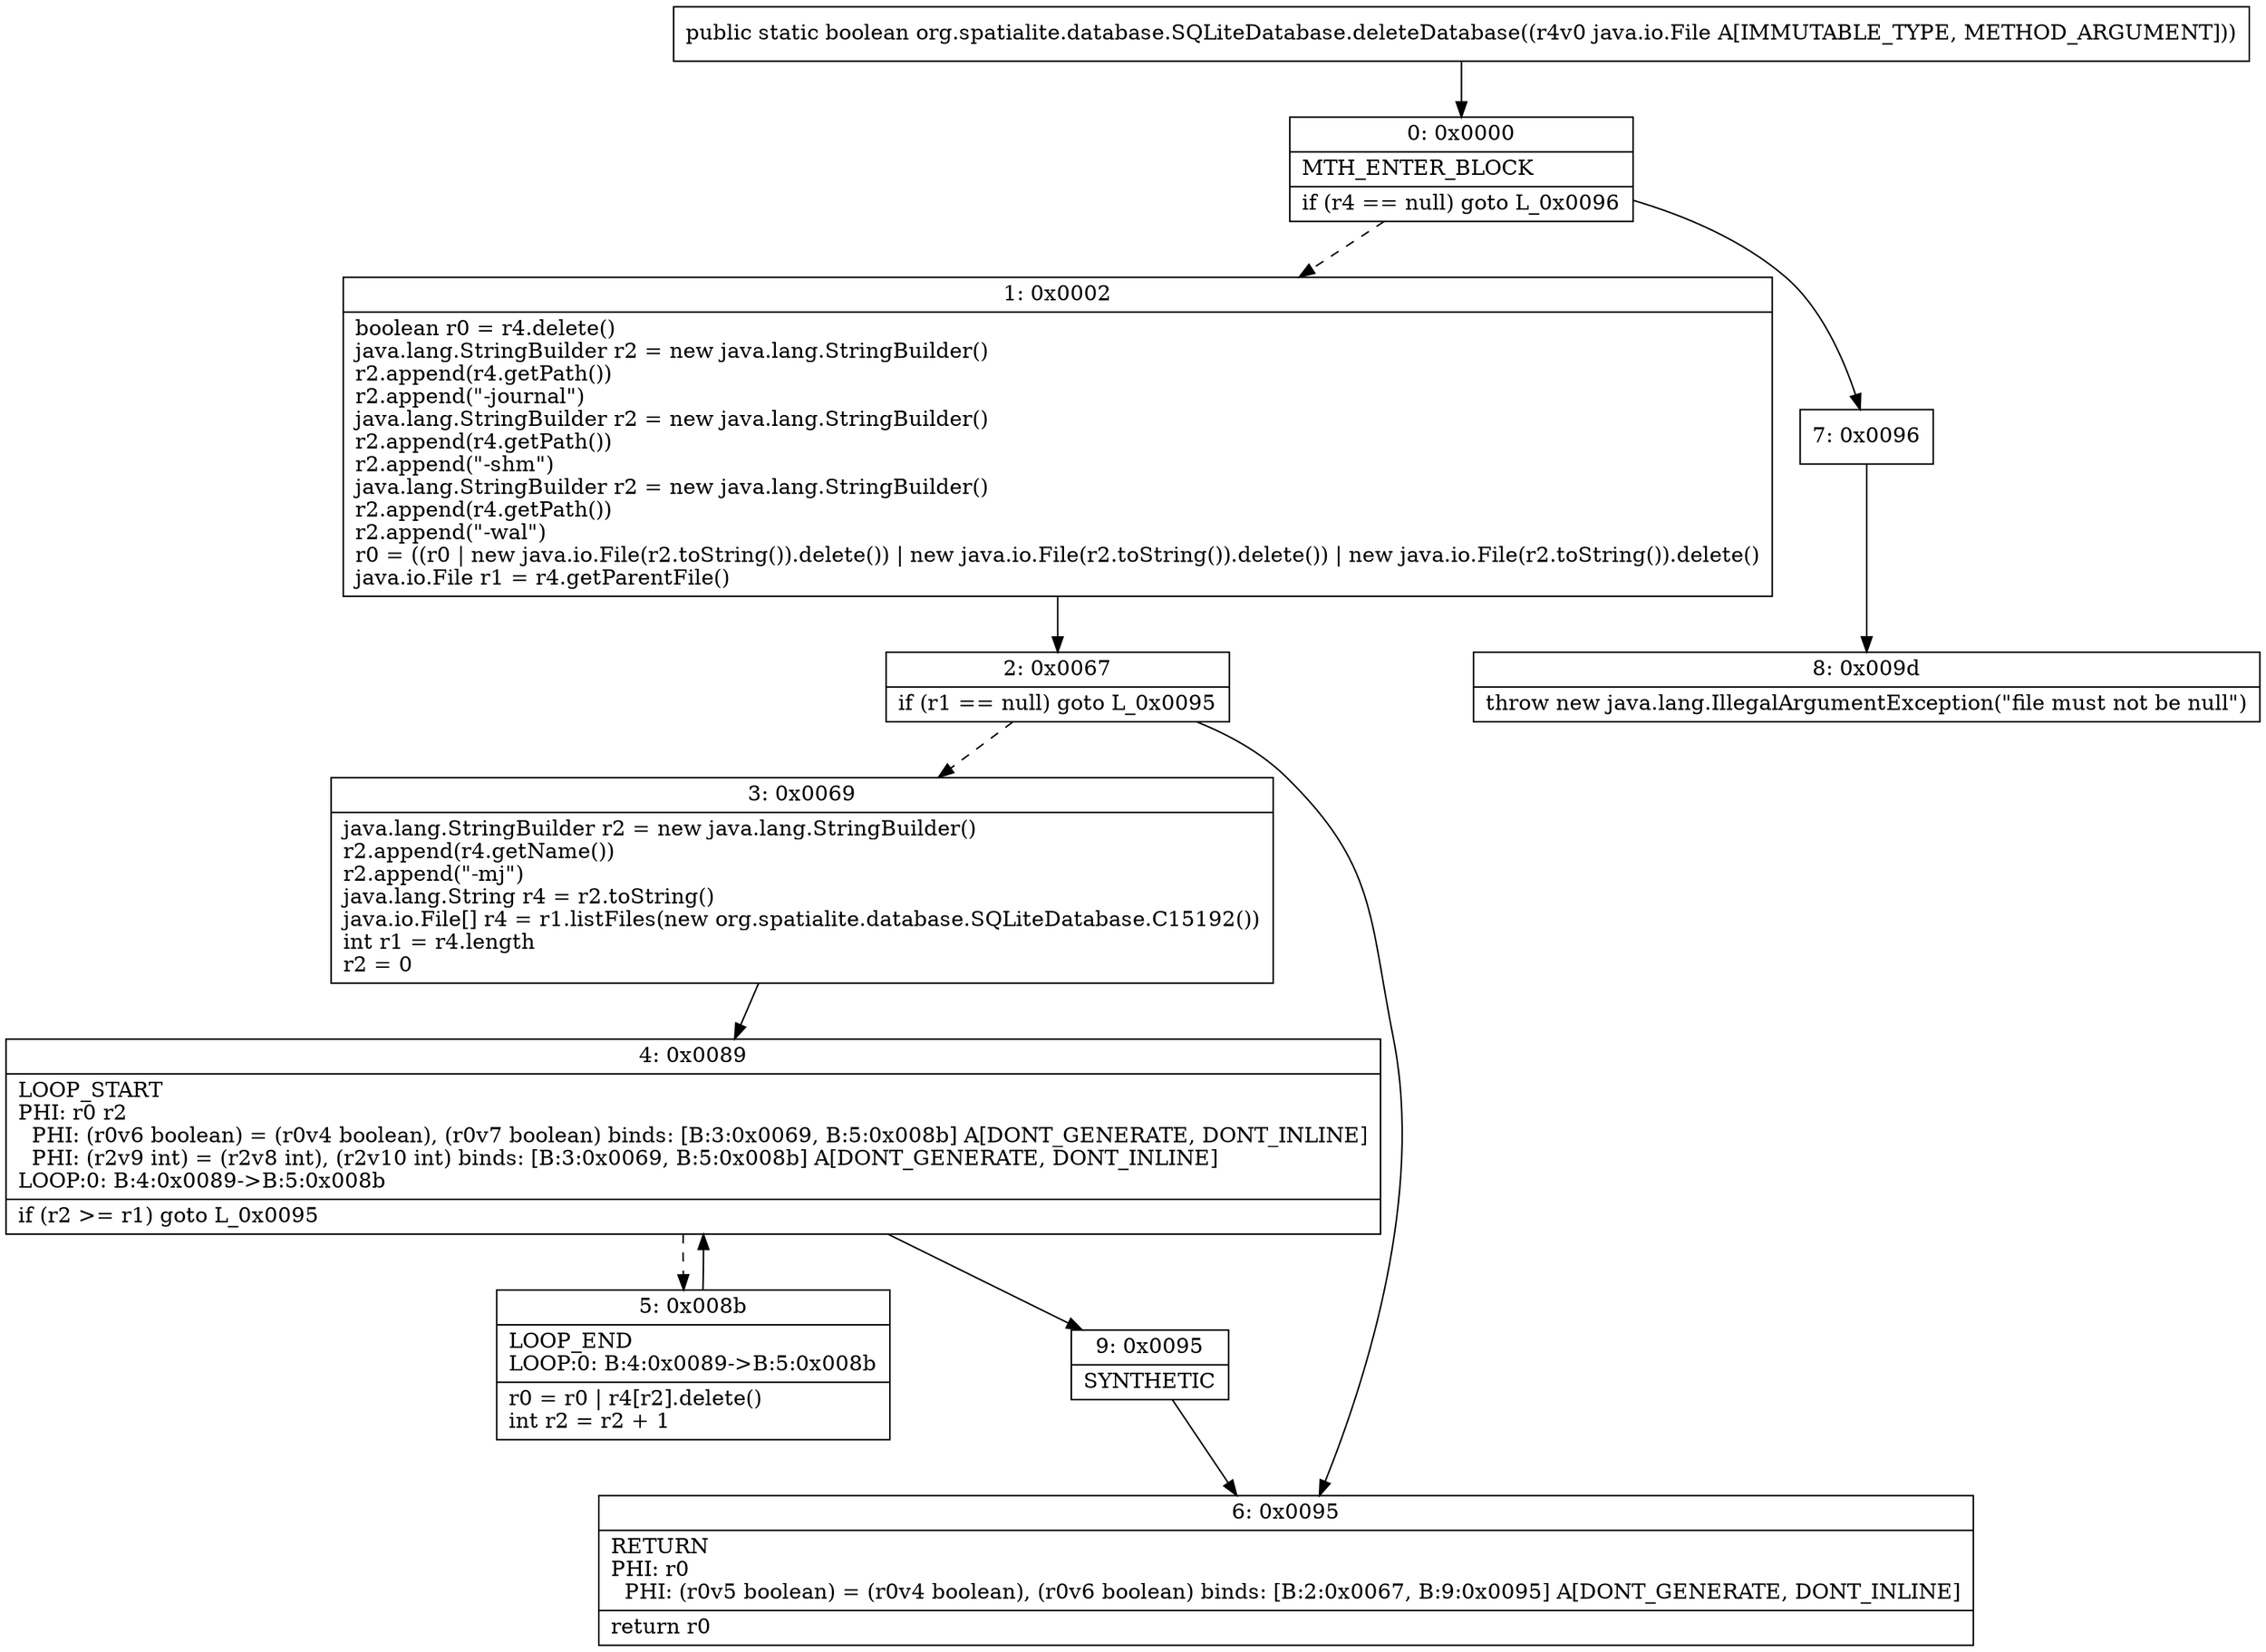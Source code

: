 digraph "CFG fororg.spatialite.database.SQLiteDatabase.deleteDatabase(Ljava\/io\/File;)Z" {
Node_0 [shape=record,label="{0\:\ 0x0000|MTH_ENTER_BLOCK\l|if (r4 == null) goto L_0x0096\l}"];
Node_1 [shape=record,label="{1\:\ 0x0002|boolean r0 = r4.delete()\ljava.lang.StringBuilder r2 = new java.lang.StringBuilder()\lr2.append(r4.getPath())\lr2.append(\"\-journal\")\ljava.lang.StringBuilder r2 = new java.lang.StringBuilder()\lr2.append(r4.getPath())\lr2.append(\"\-shm\")\ljava.lang.StringBuilder r2 = new java.lang.StringBuilder()\lr2.append(r4.getPath())\lr2.append(\"\-wal\")\lr0 = ((r0 \| new java.io.File(r2.toString()).delete()) \| new java.io.File(r2.toString()).delete()) \| new java.io.File(r2.toString()).delete()\ljava.io.File r1 = r4.getParentFile()\l}"];
Node_2 [shape=record,label="{2\:\ 0x0067|if (r1 == null) goto L_0x0095\l}"];
Node_3 [shape=record,label="{3\:\ 0x0069|java.lang.StringBuilder r2 = new java.lang.StringBuilder()\lr2.append(r4.getName())\lr2.append(\"\-mj\")\ljava.lang.String r4 = r2.toString()\ljava.io.File[] r4 = r1.listFiles(new org.spatialite.database.SQLiteDatabase.C15192())\lint r1 = r4.length\lr2 = 0\l}"];
Node_4 [shape=record,label="{4\:\ 0x0089|LOOP_START\lPHI: r0 r2 \l  PHI: (r0v6 boolean) = (r0v4 boolean), (r0v7 boolean) binds: [B:3:0x0069, B:5:0x008b] A[DONT_GENERATE, DONT_INLINE]\l  PHI: (r2v9 int) = (r2v8 int), (r2v10 int) binds: [B:3:0x0069, B:5:0x008b] A[DONT_GENERATE, DONT_INLINE]\lLOOP:0: B:4:0x0089\-\>B:5:0x008b\l|if (r2 \>= r1) goto L_0x0095\l}"];
Node_5 [shape=record,label="{5\:\ 0x008b|LOOP_END\lLOOP:0: B:4:0x0089\-\>B:5:0x008b\l|r0 = r0 \| r4[r2].delete()\lint r2 = r2 + 1\l}"];
Node_6 [shape=record,label="{6\:\ 0x0095|RETURN\lPHI: r0 \l  PHI: (r0v5 boolean) = (r0v4 boolean), (r0v6 boolean) binds: [B:2:0x0067, B:9:0x0095] A[DONT_GENERATE, DONT_INLINE]\l|return r0\l}"];
Node_7 [shape=record,label="{7\:\ 0x0096}"];
Node_8 [shape=record,label="{8\:\ 0x009d|throw new java.lang.IllegalArgumentException(\"file must not be null\")\l}"];
Node_9 [shape=record,label="{9\:\ 0x0095|SYNTHETIC\l}"];
MethodNode[shape=record,label="{public static boolean org.spatialite.database.SQLiteDatabase.deleteDatabase((r4v0 java.io.File A[IMMUTABLE_TYPE, METHOD_ARGUMENT])) }"];
MethodNode -> Node_0;
Node_0 -> Node_1[style=dashed];
Node_0 -> Node_7;
Node_1 -> Node_2;
Node_2 -> Node_3[style=dashed];
Node_2 -> Node_6;
Node_3 -> Node_4;
Node_4 -> Node_5[style=dashed];
Node_4 -> Node_9;
Node_5 -> Node_4;
Node_7 -> Node_8;
Node_9 -> Node_6;
}

